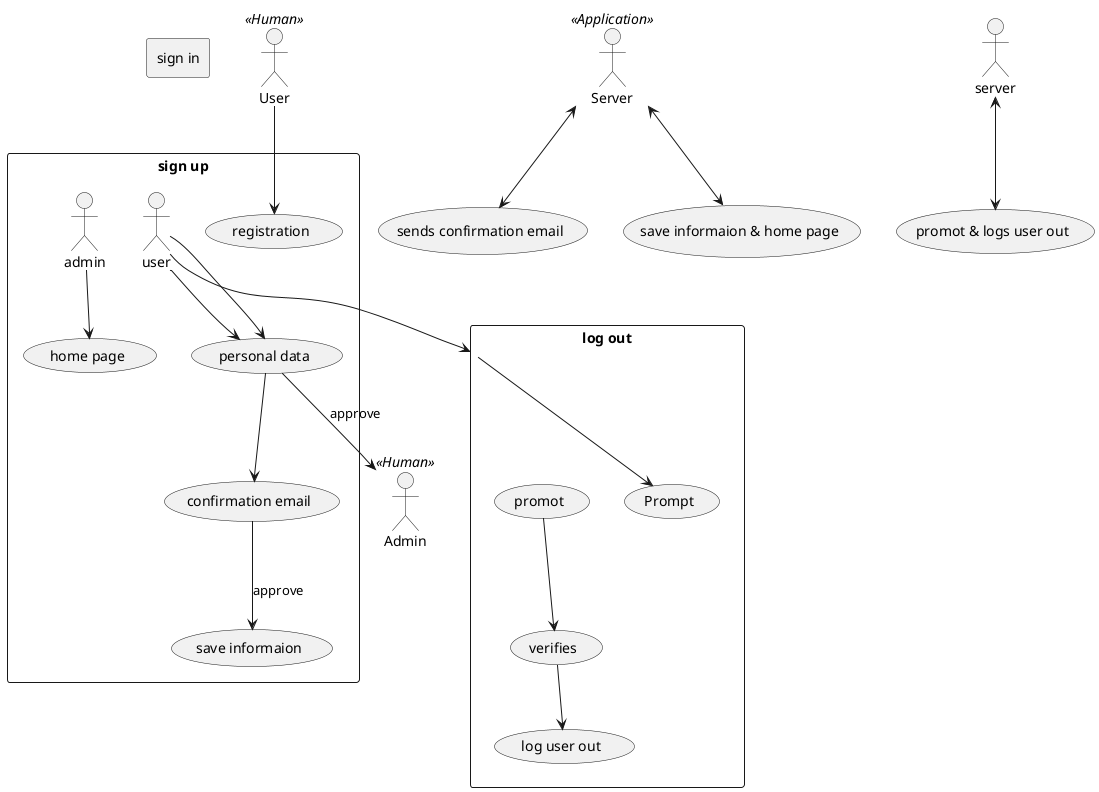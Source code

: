 @startuml
'left to right direction

actor User << Human >>
actor Admin << Human >>
actor Server << Application >>

rectangle "sign up" {
    User --> (registration) 
    user --> (personal data)
    (personal data) --> (confirmation email)
    (confirmation email) --> (save informaion) : approve
    admin --> (home page)
    
}

rectangle "sign in" {
    user --> (personal data)
    (personal data) --> (Admin) : approve
}

rectangle "log out" {
    user --> (log out)
    (log out) --> (Prompt)
    (promot) --> (verifies)
    (verifies) --> (log user out)
}

Server <--> (sends confirmation email)
Server <--> (save informaion & home page)
server <--> (promot & logs user out)
@enduml
